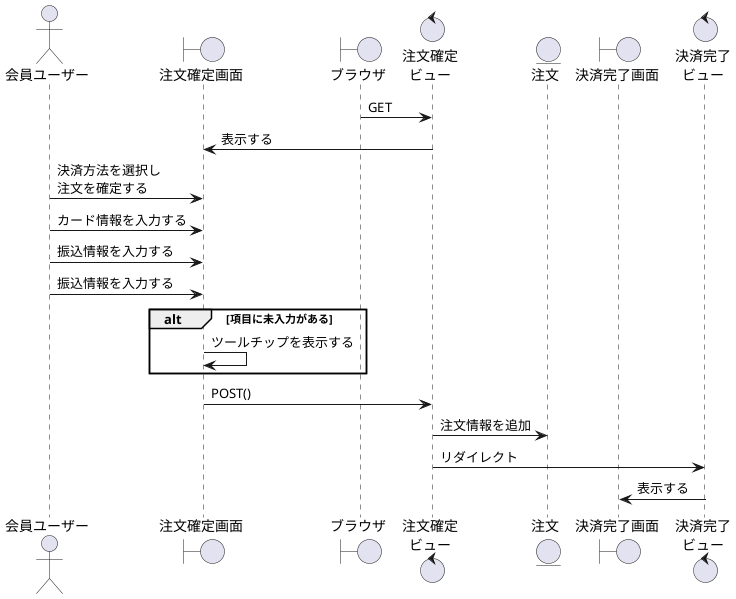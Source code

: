 @startuml order
actor "会員ユーザー" as act

boundary "注文確定画面" as okb
boundary "ブラウザ" as brz
control "注文確定\nビュー" as okc
entity "注文" as order
boundary "決済完了画面" as okkb
control "決済完了\nビュー" as kkc

brz -> okc: GET

okb <- okc:表示する

act -> okb:決済方法を選択し\n注文を確定する

act -> okb :カード情報を入力する

act -> okb :振込情報を入力する

act -> okb :振込情報を入力する


alt 項目に未入力がある
    okb -> okb:ツールチップを表示する
end

okb -> okc:POST()

okc -> order:注文情報を追加
okc -> kkc:リダイレクト


kkc -> okkb:表示する
@enduml